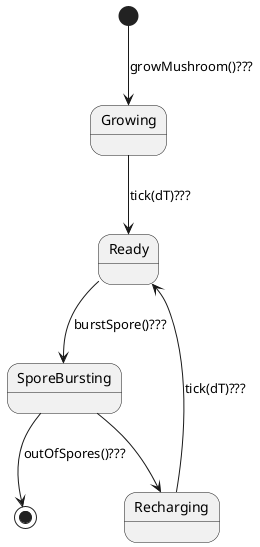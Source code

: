 @startuml MushroomStates
'skinparam linetype ortho

[*] --> Growing : growMushroom()???
Growing --> Ready : tick(dT)???
Ready --> SporeBursting : burstSpore()???
SporeBursting --> Recharging
Recharging --> Ready : tick(dT)???
SporeBursting --> [*] : outOfSpores()???

@enduml